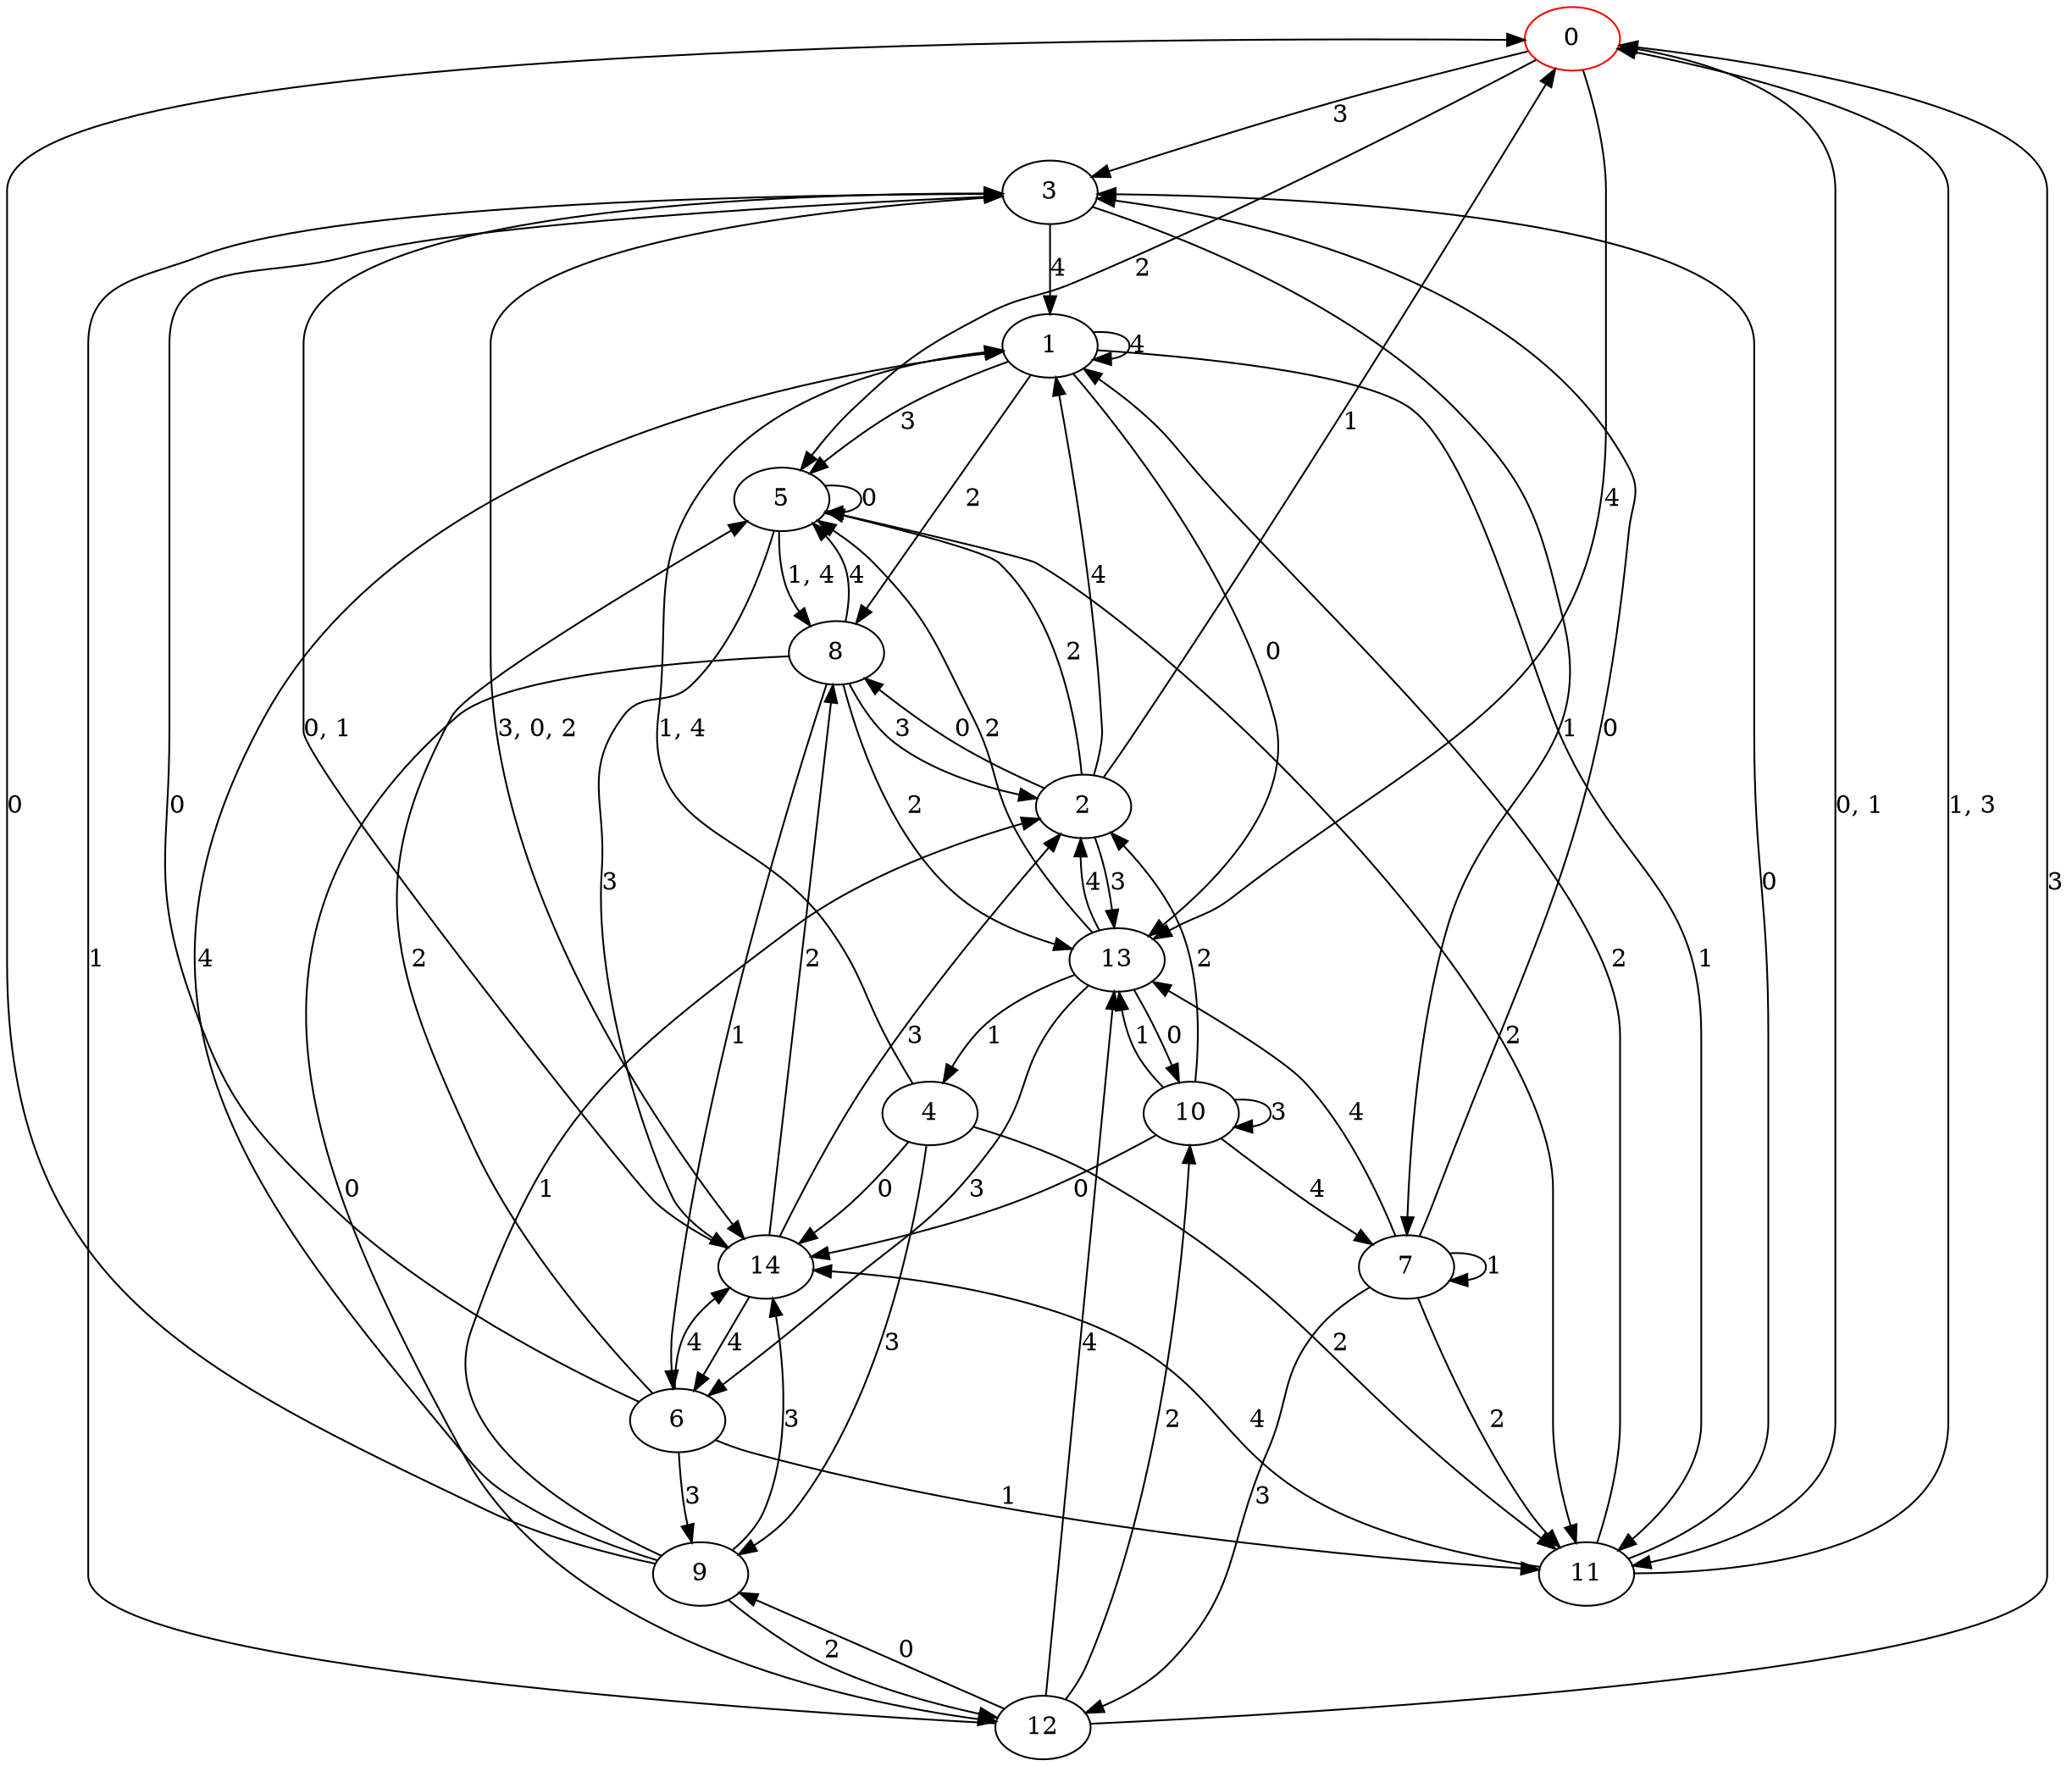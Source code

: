 digraph g {
0 [label= "0"] [color="red"];
1 [label= "1"];
2 [label= "2"];
3 [label= "3"];
4 [label= "4"];
5 [label= "5"];
6 [label= "6"];
7 [label= "7"];
8 [label= "8"];
9 [label= "9"];
10 [label= "10"];
11 [label= "11"];
12 [label= "12"];
13 [label= "13"];
14 [label= "14"];
0 -> 5[label= "2"];
0 -> 3[label= "3"];
0 -> 13[label= "4"];
1 -> 13[label= "0"];
1 -> 11[label= "1"];
1 -> 8[label= "2"];
1 -> 5[label= "3"];
1 -> 1[label= "4"];
2 -> 8[label= "0"];
2 -> 0[label= "1"];
2 -> 5[label= "2"];
2 -> 13[label= "3"];
2 -> 1[label= "4"];
3 -> 7[label= "1"];
3 -> 1[label= "4"];
4 -> 14[label= "0"];
4 -> 11[label= "2"];
4 -> 9[label= "3"];
5 -> 5[label= "0"];
5 -> 11[label= "2"];
5 -> 14[label= "3"];
6 -> 3[label= "0"];
6 -> 11[label= "1"];
6 -> 5[label= "2"];
6 -> 9[label= "3"];
6 -> 14[label= "4"];
7 -> 3[label= "0"];
7 -> 7[label= "1"];
7 -> 11[label= "2"];
7 -> 12[label= "3"];
7 -> 13[label= "4"];
8 -> 12[label= "0"];
8 -> 6[label= "1"];
8 -> 13[label= "2"];
8 -> 2[label= "3"];
8 -> 5[label= "4"];
9 -> 0[label= "0"];
9 -> 2[label= "1"];
9 -> 12[label= "2"];
9 -> 14[label= "3"];
9 -> 1[label= "4"];
10 -> 14[label= "0"];
10 -> 13[label= "1"];
10 -> 2[label= "2"];
10 -> 10[label= "3"];
10 -> 7[label= "4"];
11 -> 3[label= "0"];
11 -> 1[label= "2"];
11 -> 14[label= "4"];
12 -> 9[label= "0"];
12 -> 3[label= "1"];
12 -> 10[label= "2"];
12 -> 0[label= "3"];
12 -> 13[label= "4"];
13 -> 10[label= "0"];
13 -> 4[label= "1"];
13 -> 5[label= "2"];
13 -> 6[label= "3"];
13 -> 2[label= "4"];
14 -> 8[label= "2"];
14 -> 2[label= "3"];
14 -> 6[label= "4"];
0 -> 11[label= "0, 1"];
3 -> 14[label= "3, 0, 2"];
4 -> 1[label= "1, 4"];
5 -> 8[label= "1, 4"];
11 -> 0[label= "1, 3"];
14 -> 3[label= "0, 1"];
}
